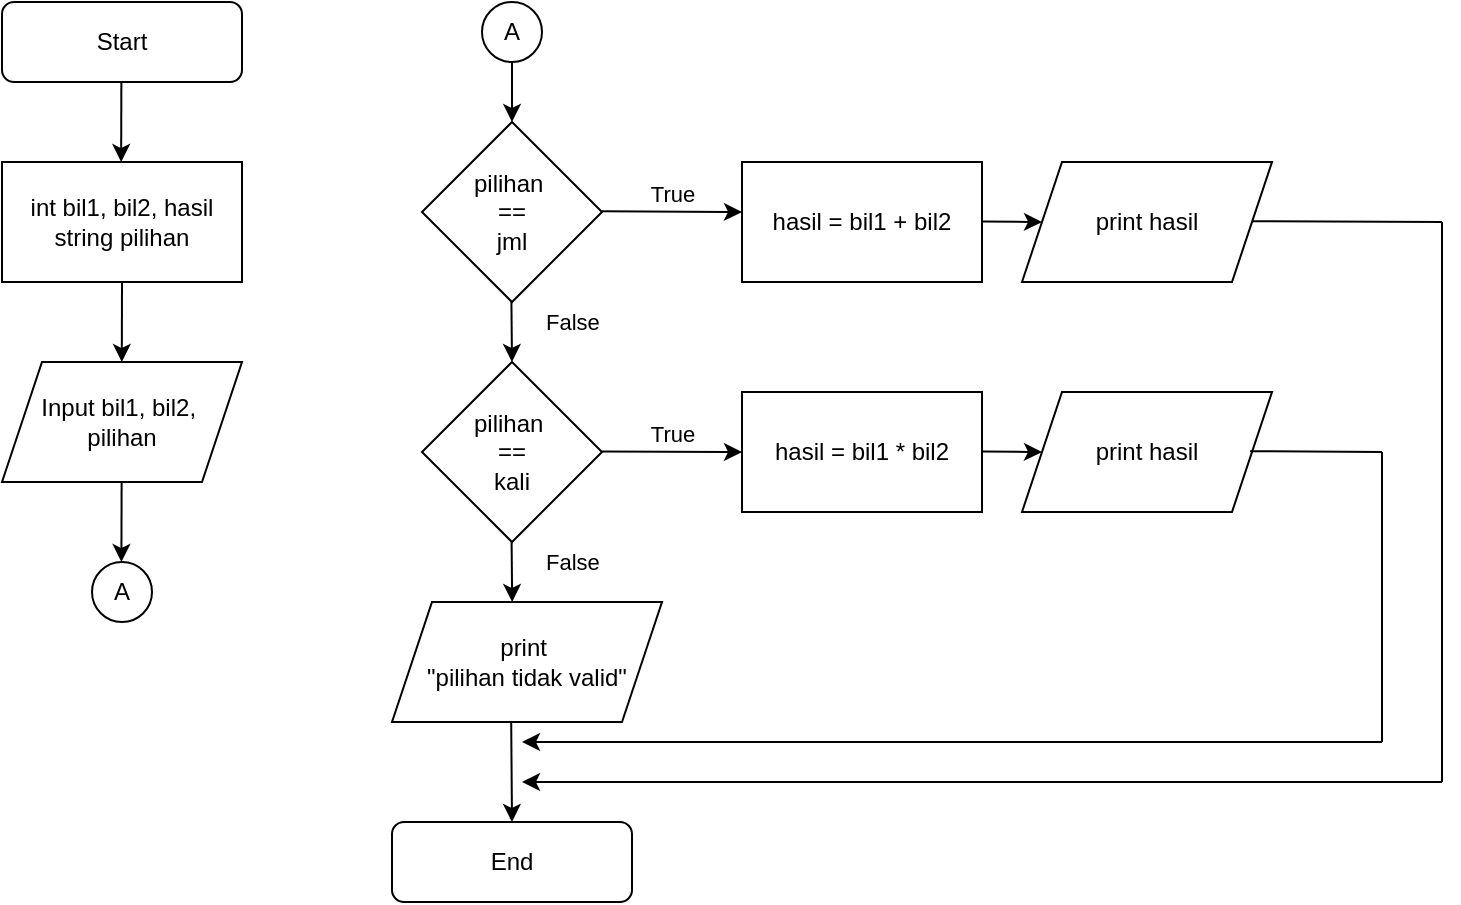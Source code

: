<mxfile version="15.0.2" type="github">
  <diagram id="C5RBs43oDa-KdzZeNtuy" name="Page-1">
    <mxGraphModel dx="830" dy="463" grid="1" gridSize="10" guides="1" tooltips="1" connect="1" arrows="1" fold="1" page="1" pageScale="1" pageWidth="827" pageHeight="1169" math="0" shadow="0">
      <root>
        <mxCell id="WIyWlLk6GJQsqaUBKTNV-0" />
        <mxCell id="WIyWlLk6GJQsqaUBKTNV-1" parent="WIyWlLk6GJQsqaUBKTNV-0" />
        <mxCell id="WIyWlLk6GJQsqaUBKTNV-3" value="Start" style="rounded=1;whiteSpace=wrap;html=1;fontSize=12;glass=0;strokeWidth=1;shadow=0;" parent="WIyWlLk6GJQsqaUBKTNV-1" vertex="1">
          <mxGeometry x="70" y="40" width="120" height="40" as="geometry" />
        </mxCell>
        <mxCell id="vwx4sAJHxTmubtFgnzTb-0" value="int bil1, bil2, hasil&lt;br&gt;string pilihan" style="rounded=0;whiteSpace=wrap;html=1;" parent="WIyWlLk6GJQsqaUBKTNV-1" vertex="1">
          <mxGeometry x="70" y="120" width="120" height="60" as="geometry" />
        </mxCell>
        <mxCell id="vwx4sAJHxTmubtFgnzTb-1" value="Input bil1, bil2,&amp;nbsp;&lt;br&gt;pilihan" style="shape=parallelogram;perimeter=parallelogramPerimeter;whiteSpace=wrap;html=1;fixedSize=1;" parent="WIyWlLk6GJQsqaUBKTNV-1" vertex="1">
          <mxGeometry x="70" y="220" width="120" height="60" as="geometry" />
        </mxCell>
        <mxCell id="vwx4sAJHxTmubtFgnzTb-5" value="" style="endArrow=classic;html=1;" parent="WIyWlLk6GJQsqaUBKTNV-1" edge="1">
          <mxGeometry width="50" height="50" relative="1" as="geometry">
            <mxPoint x="130" y="180" as="sourcePoint" />
            <mxPoint x="129.9" y="220.004" as="targetPoint" />
          </mxGeometry>
        </mxCell>
        <mxCell id="vwx4sAJHxTmubtFgnzTb-7" value="pilihan&amp;nbsp;&lt;br&gt;==&lt;br&gt;jml" style="rhombus;whiteSpace=wrap;html=1;" parent="WIyWlLk6GJQsqaUBKTNV-1" vertex="1">
          <mxGeometry x="280" y="100" width="90" height="90" as="geometry" />
        </mxCell>
        <mxCell id="vwx4sAJHxTmubtFgnzTb-9" value="True" style="endArrow=classic;html=1;labelPosition=center;verticalLabelPosition=top;align=center;verticalAlign=bottom;" parent="WIyWlLk6GJQsqaUBKTNV-1" edge="1">
          <mxGeometry width="50" height="50" relative="1" as="geometry">
            <mxPoint x="370" y="144.58" as="sourcePoint" />
            <mxPoint x="440" y="145" as="targetPoint" />
          </mxGeometry>
        </mxCell>
        <mxCell id="vwx4sAJHxTmubtFgnzTb-10" value="" style="endArrow=classic;html=1;" parent="WIyWlLk6GJQsqaUBKTNV-1" edge="1">
          <mxGeometry width="50" height="50" relative="1" as="geometry">
            <mxPoint x="129.81" y="280" as="sourcePoint" />
            <mxPoint x="129.71" y="320.004" as="targetPoint" />
          </mxGeometry>
        </mxCell>
        <mxCell id="vwx4sAJHxTmubtFgnzTb-12" value="pilihan&amp;nbsp;&lt;br&gt;==&lt;br&gt;kali" style="rhombus;whiteSpace=wrap;html=1;" parent="WIyWlLk6GJQsqaUBKTNV-1" vertex="1">
          <mxGeometry x="280" y="220" width="90" height="90" as="geometry" />
        </mxCell>
        <mxCell id="vwx4sAJHxTmubtFgnzTb-13" value="True" style="endArrow=classic;html=1;labelPosition=center;verticalLabelPosition=top;align=center;verticalAlign=bottom;" parent="WIyWlLk6GJQsqaUBKTNV-1" edge="1">
          <mxGeometry width="50" height="50" relative="1" as="geometry">
            <mxPoint x="370" y="264.8" as="sourcePoint" />
            <mxPoint x="440" y="265" as="targetPoint" />
          </mxGeometry>
        </mxCell>
        <mxCell id="vwx4sAJHxTmubtFgnzTb-14" value="A" style="ellipse;whiteSpace=wrap;html=1;aspect=fixed;" parent="WIyWlLk6GJQsqaUBKTNV-1" vertex="1">
          <mxGeometry x="310" y="40" width="30" height="30" as="geometry" />
        </mxCell>
        <mxCell id="vwx4sAJHxTmubtFgnzTb-15" value="A" style="ellipse;whiteSpace=wrap;html=1;aspect=fixed;" parent="WIyWlLk6GJQsqaUBKTNV-1" vertex="1">
          <mxGeometry x="115" y="320" width="30" height="30" as="geometry" />
        </mxCell>
        <mxCell id="vwx4sAJHxTmubtFgnzTb-21" value="False" style="endArrow=classic;html=1;labelPosition=right;verticalLabelPosition=middle;align=left;verticalAlign=middle;labelBackgroundColor=none;entryX=0.5;entryY=0;entryDx=0;entryDy=0;" parent="WIyWlLk6GJQsqaUBKTNV-1" target="vwx4sAJHxTmubtFgnzTb-12" edge="1">
          <mxGeometry x="-0.324" y="15" width="50" height="50" relative="1" as="geometry">
            <mxPoint x="324.71" y="190" as="sourcePoint" />
            <mxPoint x="325" y="210" as="targetPoint" />
            <mxPoint as="offset" />
          </mxGeometry>
        </mxCell>
        <mxCell id="vwx4sAJHxTmubtFgnzTb-24" value="" style="endArrow=classic;html=1;entryX=0.5;entryY=0;entryDx=0;entryDy=0;" parent="WIyWlLk6GJQsqaUBKTNV-1" source="vwx4sAJHxTmubtFgnzTb-14" target="vwx4sAJHxTmubtFgnzTb-7" edge="1">
          <mxGeometry width="50" height="50" relative="1" as="geometry">
            <mxPoint x="360" y="70" as="sourcePoint" />
            <mxPoint x="320" y="100" as="targetPoint" />
          </mxGeometry>
        </mxCell>
        <mxCell id="vwx4sAJHxTmubtFgnzTb-27" value="hasil = bil1 + bil2" style="rounded=0;whiteSpace=wrap;html=1;" parent="WIyWlLk6GJQsqaUBKTNV-1" vertex="1">
          <mxGeometry x="440" y="120" width="120" height="60" as="geometry" />
        </mxCell>
        <mxCell id="vwx4sAJHxTmubtFgnzTb-28" value="hasil = bil1 * bil2" style="rounded=0;whiteSpace=wrap;html=1;" parent="WIyWlLk6GJQsqaUBKTNV-1" vertex="1">
          <mxGeometry x="440" y="235" width="120" height="60" as="geometry" />
        </mxCell>
        <mxCell id="vwx4sAJHxTmubtFgnzTb-29" value="False" style="endArrow=classic;html=1;labelPosition=right;verticalLabelPosition=middle;align=left;verticalAlign=middle;labelBackgroundColor=none;entryX=0.5;entryY=0;entryDx=0;entryDy=0;" parent="WIyWlLk6GJQsqaUBKTNV-1" edge="1">
          <mxGeometry x="-0.324" y="15" width="50" height="50" relative="1" as="geometry">
            <mxPoint x="324.8" y="310" as="sourcePoint" />
            <mxPoint x="325.09" y="340" as="targetPoint" />
            <mxPoint as="offset" />
          </mxGeometry>
        </mxCell>
        <mxCell id="vwx4sAJHxTmubtFgnzTb-30" value="print&amp;nbsp;&lt;br&gt;&quot;pilihan tidak valid&quot;" style="shape=parallelogram;perimeter=parallelogramPerimeter;whiteSpace=wrap;html=1;fixedSize=1;" parent="WIyWlLk6GJQsqaUBKTNV-1" vertex="1">
          <mxGeometry x="265" y="340" width="135" height="60" as="geometry" />
        </mxCell>
        <mxCell id="vwx4sAJHxTmubtFgnzTb-32" value="End" style="rounded=1;whiteSpace=wrap;html=1;fontSize=12;glass=0;strokeWidth=1;shadow=0;" parent="WIyWlLk6GJQsqaUBKTNV-1" vertex="1">
          <mxGeometry x="265" y="450" width="120" height="40" as="geometry" />
        </mxCell>
        <mxCell id="vwx4sAJHxTmubtFgnzTb-43" value="print hasil" style="shape=parallelogram;perimeter=parallelogramPerimeter;whiteSpace=wrap;html=1;fixedSize=1;" parent="WIyWlLk6GJQsqaUBKTNV-1" vertex="1">
          <mxGeometry x="580" y="120" width="125" height="60" as="geometry" />
        </mxCell>
        <mxCell id="vwx4sAJHxTmubtFgnzTb-44" value="print hasil" style="shape=parallelogram;perimeter=parallelogramPerimeter;whiteSpace=wrap;html=1;fixedSize=1;" parent="WIyWlLk6GJQsqaUBKTNV-1" vertex="1">
          <mxGeometry x="580" y="235" width="125" height="60" as="geometry" />
        </mxCell>
        <mxCell id="vwx4sAJHxTmubtFgnzTb-45" value="" style="endArrow=classic;html=1;labelBackgroundColor=none;" parent="WIyWlLk6GJQsqaUBKTNV-1" edge="1">
          <mxGeometry width="50" height="50" relative="1" as="geometry">
            <mxPoint x="560" y="264.8" as="sourcePoint" />
            <mxPoint x="590" y="265" as="targetPoint" />
          </mxGeometry>
        </mxCell>
        <mxCell id="vwx4sAJHxTmubtFgnzTb-46" value="" style="endArrow=classic;html=1;labelBackgroundColor=none;" parent="WIyWlLk6GJQsqaUBKTNV-1" edge="1">
          <mxGeometry width="50" height="50" relative="1" as="geometry">
            <mxPoint x="560" y="149.8" as="sourcePoint" />
            <mxPoint x="590" y="150" as="targetPoint" />
          </mxGeometry>
        </mxCell>
        <mxCell id="vwx4sAJHxTmubtFgnzTb-47" value="" style="endArrow=none;html=1;labelBackgroundColor=none;" parent="WIyWlLk6GJQsqaUBKTNV-1" edge="1">
          <mxGeometry width="50" height="50" relative="1" as="geometry">
            <mxPoint x="694" y="264.58" as="sourcePoint" />
            <mxPoint x="760" y="265" as="targetPoint" />
          </mxGeometry>
        </mxCell>
        <mxCell id="vwx4sAJHxTmubtFgnzTb-48" value="" style="endArrow=none;html=1;labelBackgroundColor=none;" parent="WIyWlLk6GJQsqaUBKTNV-1" edge="1">
          <mxGeometry width="50" height="50" relative="1" as="geometry">
            <mxPoint x="695" y="149.58" as="sourcePoint" />
            <mxPoint x="790" y="150" as="targetPoint" />
          </mxGeometry>
        </mxCell>
        <mxCell id="vwx4sAJHxTmubtFgnzTb-49" value="" style="endArrow=classic;html=1;entryX=0.5;entryY=0;entryDx=0;entryDy=0;" parent="WIyWlLk6GJQsqaUBKTNV-1" target="vwx4sAJHxTmubtFgnzTb-32" edge="1">
          <mxGeometry width="50" height="50" relative="1" as="geometry">
            <mxPoint x="324.6" y="400" as="sourcePoint" />
            <mxPoint x="324.5" y="440.004" as="targetPoint" />
          </mxGeometry>
        </mxCell>
        <mxCell id="vwx4sAJHxTmubtFgnzTb-51" value="" style="endArrow=none;html=1;labelBackgroundColor=none;" parent="WIyWlLk6GJQsqaUBKTNV-1" edge="1">
          <mxGeometry width="50" height="50" relative="1" as="geometry">
            <mxPoint x="760" y="410" as="sourcePoint" />
            <mxPoint x="760" y="265" as="targetPoint" />
          </mxGeometry>
        </mxCell>
        <mxCell id="vwx4sAJHxTmubtFgnzTb-52" value="" style="endArrow=none;html=1;labelBackgroundColor=none;" parent="WIyWlLk6GJQsqaUBKTNV-1" edge="1">
          <mxGeometry width="50" height="50" relative="1" as="geometry">
            <mxPoint x="790" y="430" as="sourcePoint" />
            <mxPoint x="790" y="150" as="targetPoint" />
          </mxGeometry>
        </mxCell>
        <mxCell id="vwx4sAJHxTmubtFgnzTb-53" value="" style="endArrow=classic;html=1;labelBackgroundColor=none;" parent="WIyWlLk6GJQsqaUBKTNV-1" edge="1">
          <mxGeometry width="50" height="50" relative="1" as="geometry">
            <mxPoint x="760" y="410" as="sourcePoint" />
            <mxPoint x="330" y="410" as="targetPoint" />
          </mxGeometry>
        </mxCell>
        <mxCell id="vwx4sAJHxTmubtFgnzTb-54" value="" style="endArrow=classic;html=1;labelBackgroundColor=none;" parent="WIyWlLk6GJQsqaUBKTNV-1" edge="1">
          <mxGeometry width="50" height="50" relative="1" as="geometry">
            <mxPoint x="790" y="430" as="sourcePoint" />
            <mxPoint x="330" y="430" as="targetPoint" />
          </mxGeometry>
        </mxCell>
        <mxCell id="JZl8EYeRutpev5pqyIwJ-0" value="" style="endArrow=classic;html=1;" edge="1" parent="WIyWlLk6GJQsqaUBKTNV-1">
          <mxGeometry width="50" height="50" relative="1" as="geometry">
            <mxPoint x="129.68" y="80" as="sourcePoint" />
            <mxPoint x="129.58" y="120.004" as="targetPoint" />
          </mxGeometry>
        </mxCell>
      </root>
    </mxGraphModel>
  </diagram>
</mxfile>
